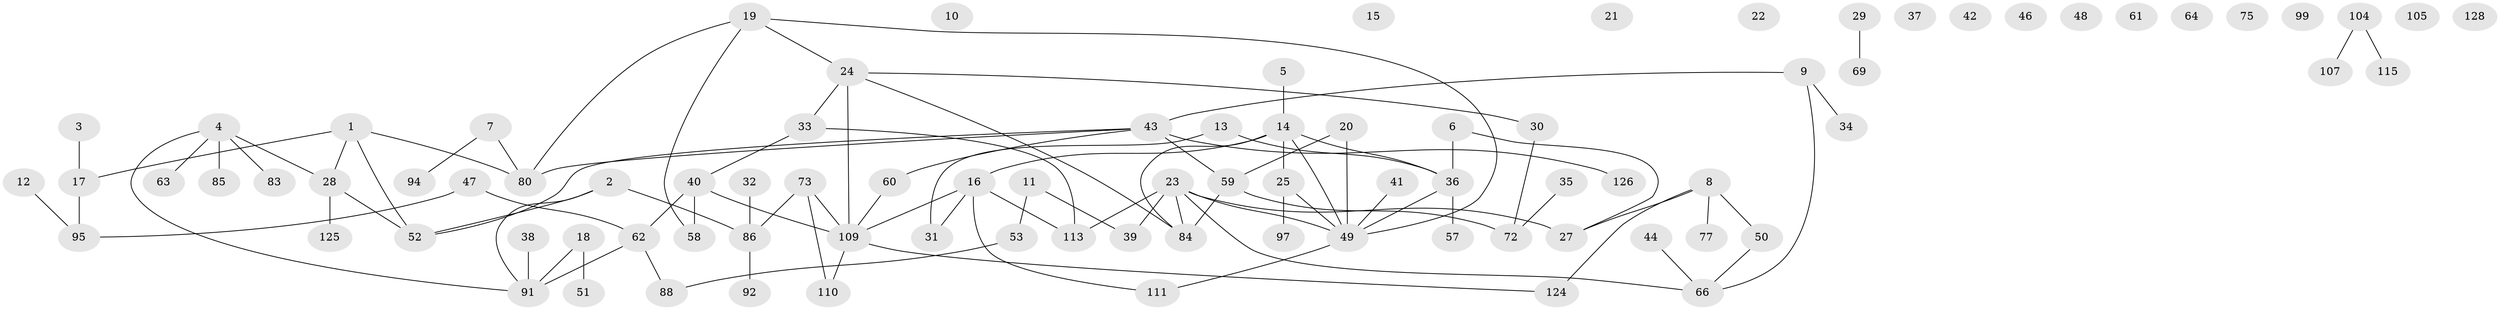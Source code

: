 // Generated by graph-tools (version 1.1) at 2025/23/03/03/25 07:23:28]
// undirected, 89 vertices, 99 edges
graph export_dot {
graph [start="1"]
  node [color=gray90,style=filled];
  1 [super="+87"];
  2 [super="+103"];
  3 [super="+116"];
  4 [super="+67"];
  5;
  6 [super="+68"];
  7 [super="+89"];
  8 [super="+120"];
  9 [super="+76"];
  10 [super="+101"];
  11;
  12;
  13 [super="+55"];
  14 [super="+102"];
  15;
  16 [super="+54"];
  17 [super="+98"];
  18 [super="+45"];
  19 [super="+118"];
  20 [super="+26"];
  21;
  22;
  23 [super="+71"];
  24 [super="+117"];
  25 [super="+93"];
  27 [super="+127"];
  28 [super="+123"];
  29;
  30;
  31 [super="+56"];
  32;
  33 [super="+65"];
  34;
  35;
  36 [super="+90"];
  37;
  38;
  39;
  40 [super="+79"];
  41;
  42;
  43 [super="+81"];
  44;
  46;
  47;
  48;
  49 [super="+129"];
  50;
  51;
  52;
  53;
  57 [super="+121"];
  58;
  59 [super="+70"];
  60;
  61;
  62 [super="+78"];
  63;
  64;
  66 [super="+74"];
  69 [super="+112"];
  72 [super="+82"];
  73;
  75;
  77;
  80 [super="+108"];
  83;
  84;
  85;
  86 [super="+96"];
  88;
  91 [super="+106"];
  92;
  94;
  95 [super="+100"];
  97;
  99;
  104 [super="+119"];
  105;
  107;
  109 [super="+114"];
  110;
  111;
  113 [super="+122"];
  115;
  124;
  125;
  126;
  128;
  1 -- 80;
  1 -- 52;
  1 -- 17;
  1 -- 28;
  2 -- 52;
  2 -- 91;
  2 -- 86;
  3 -- 17;
  4 -- 83;
  4 -- 85;
  4 -- 91;
  4 -- 28;
  4 -- 63;
  5 -- 14;
  6 -- 27;
  6 -- 36;
  7 -- 94;
  7 -- 80;
  8 -- 124;
  8 -- 50;
  8 -- 27;
  8 -- 77;
  9 -- 34;
  9 -- 43;
  9 -- 66;
  11 -- 39;
  11 -- 53;
  12 -- 95;
  13 -- 36;
  13 -- 31;
  14 -- 84;
  14 -- 49;
  14 -- 36;
  14 -- 25;
  14 -- 16;
  16 -- 31;
  16 -- 109;
  16 -- 111;
  16 -- 113;
  17 -- 95;
  18 -- 51;
  18 -- 91;
  19 -- 58;
  19 -- 49;
  19 -- 24;
  19 -- 80;
  20 -- 59;
  20 -- 49;
  23 -- 113;
  23 -- 84;
  23 -- 39;
  23 -- 49;
  23 -- 66;
  23 -- 27;
  24 -- 30;
  24 -- 84;
  24 -- 109;
  24 -- 33;
  25 -- 97;
  25 -- 49;
  28 -- 52;
  28 -- 125;
  29 -- 69;
  30 -- 72;
  32 -- 86;
  33 -- 40;
  33 -- 113;
  35 -- 72;
  36 -- 49;
  36 -- 57;
  38 -- 91;
  40 -- 109;
  40 -- 58;
  40 -- 62;
  41 -- 49;
  43 -- 80;
  43 -- 52;
  43 -- 126;
  43 -- 60;
  43 -- 59;
  44 -- 66;
  47 -- 62;
  47 -- 95;
  49 -- 111;
  50 -- 66;
  53 -- 88;
  59 -- 84;
  59 -- 72;
  60 -- 109;
  62 -- 91;
  62 -- 88;
  73 -- 109;
  73 -- 110;
  73 -- 86;
  86 -- 92;
  104 -- 107;
  104 -- 115;
  109 -- 110;
  109 -- 124;
}
